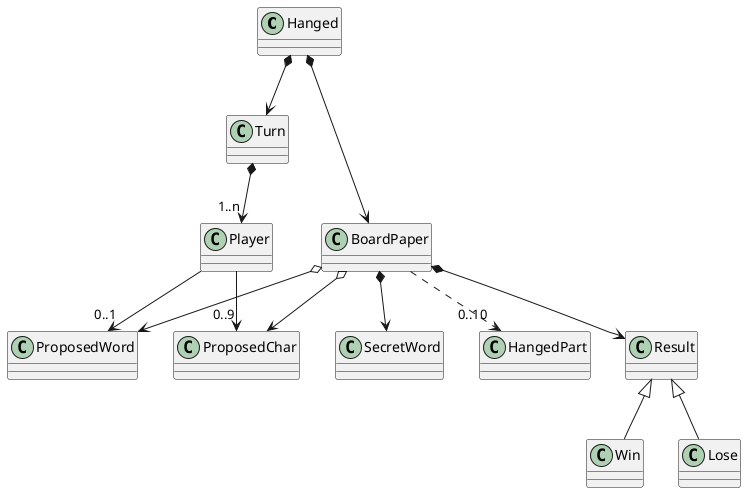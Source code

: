 @startuml
Hanged *--> Turn
Turn *--> "1..n" Player
Hanged *--> BoardPaper
Player --> "0..9" ProposedChar
Player --> "0..1" ProposedWord
BoardPaper *--> SecretWord
BoardPaper o--> ProposedChar
BoardPaper o--> ProposedWord
BoardPaper ..> "0..10" HangedPart
BoardPaper *--> Result
Result <|-- Win
Result <|-- Lose
@enduml